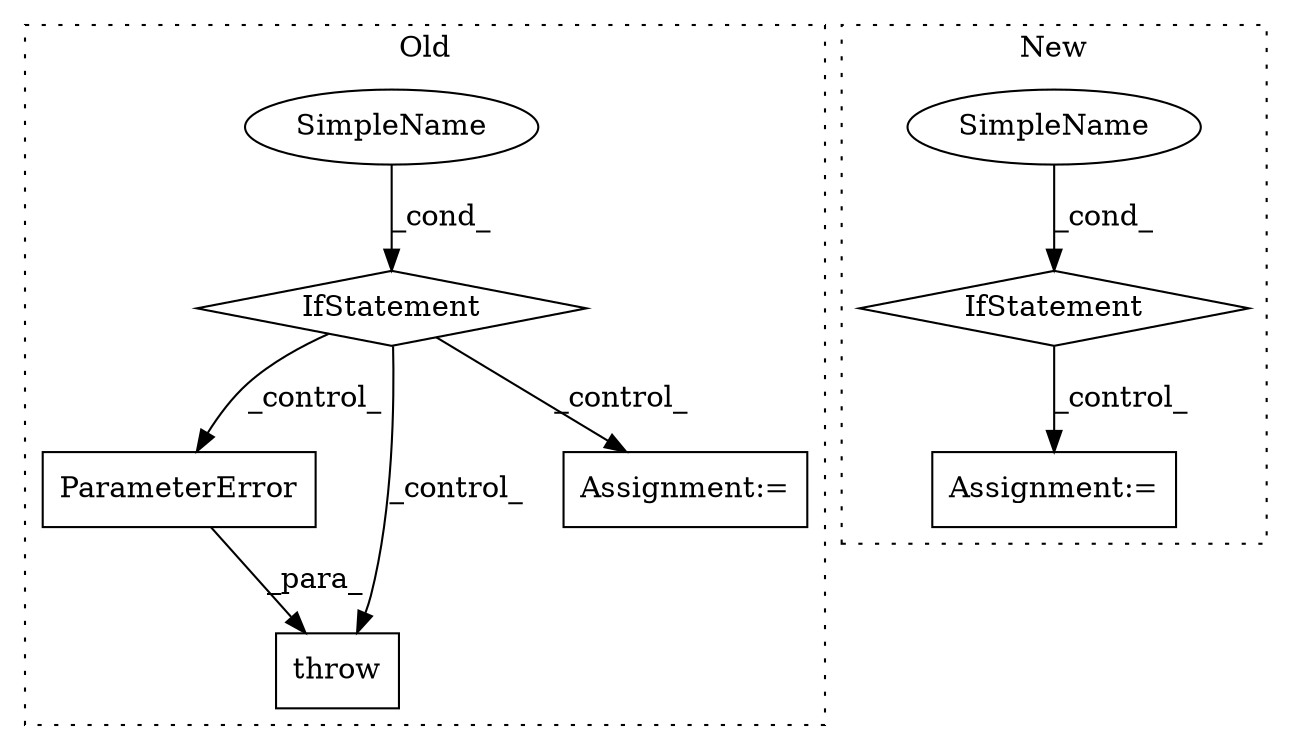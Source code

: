 digraph G {
subgraph cluster0 {
1 [label="ParameterError" a="32" s="2976,3036" l="15,1" shape="box"];
3 [label="throw" a="53" s="2970" l="6" shape="box"];
4 [label="IfStatement" a="25" s="2709,2727" l="4,2" shape="diamond"];
5 [label="SimpleName" a="42" s="" l="" shape="ellipse"];
8 [label="Assignment:=" a="7" s="2748" l="1" shape="box"];
label = "Old";
style="dotted";
}
subgraph cluster1 {
2 [label="IfStatement" a="25" s="2470,2488" l="4,2" shape="diamond"];
6 [label="SimpleName" a="42" s="" l="" shape="ellipse"];
7 [label="Assignment:=" a="7" s="2504" l="1" shape="box"];
label = "New";
style="dotted";
}
1 -> 3 [label="_para_"];
2 -> 7 [label="_control_"];
4 -> 1 [label="_control_"];
4 -> 8 [label="_control_"];
4 -> 3 [label="_control_"];
5 -> 4 [label="_cond_"];
6 -> 2 [label="_cond_"];
}